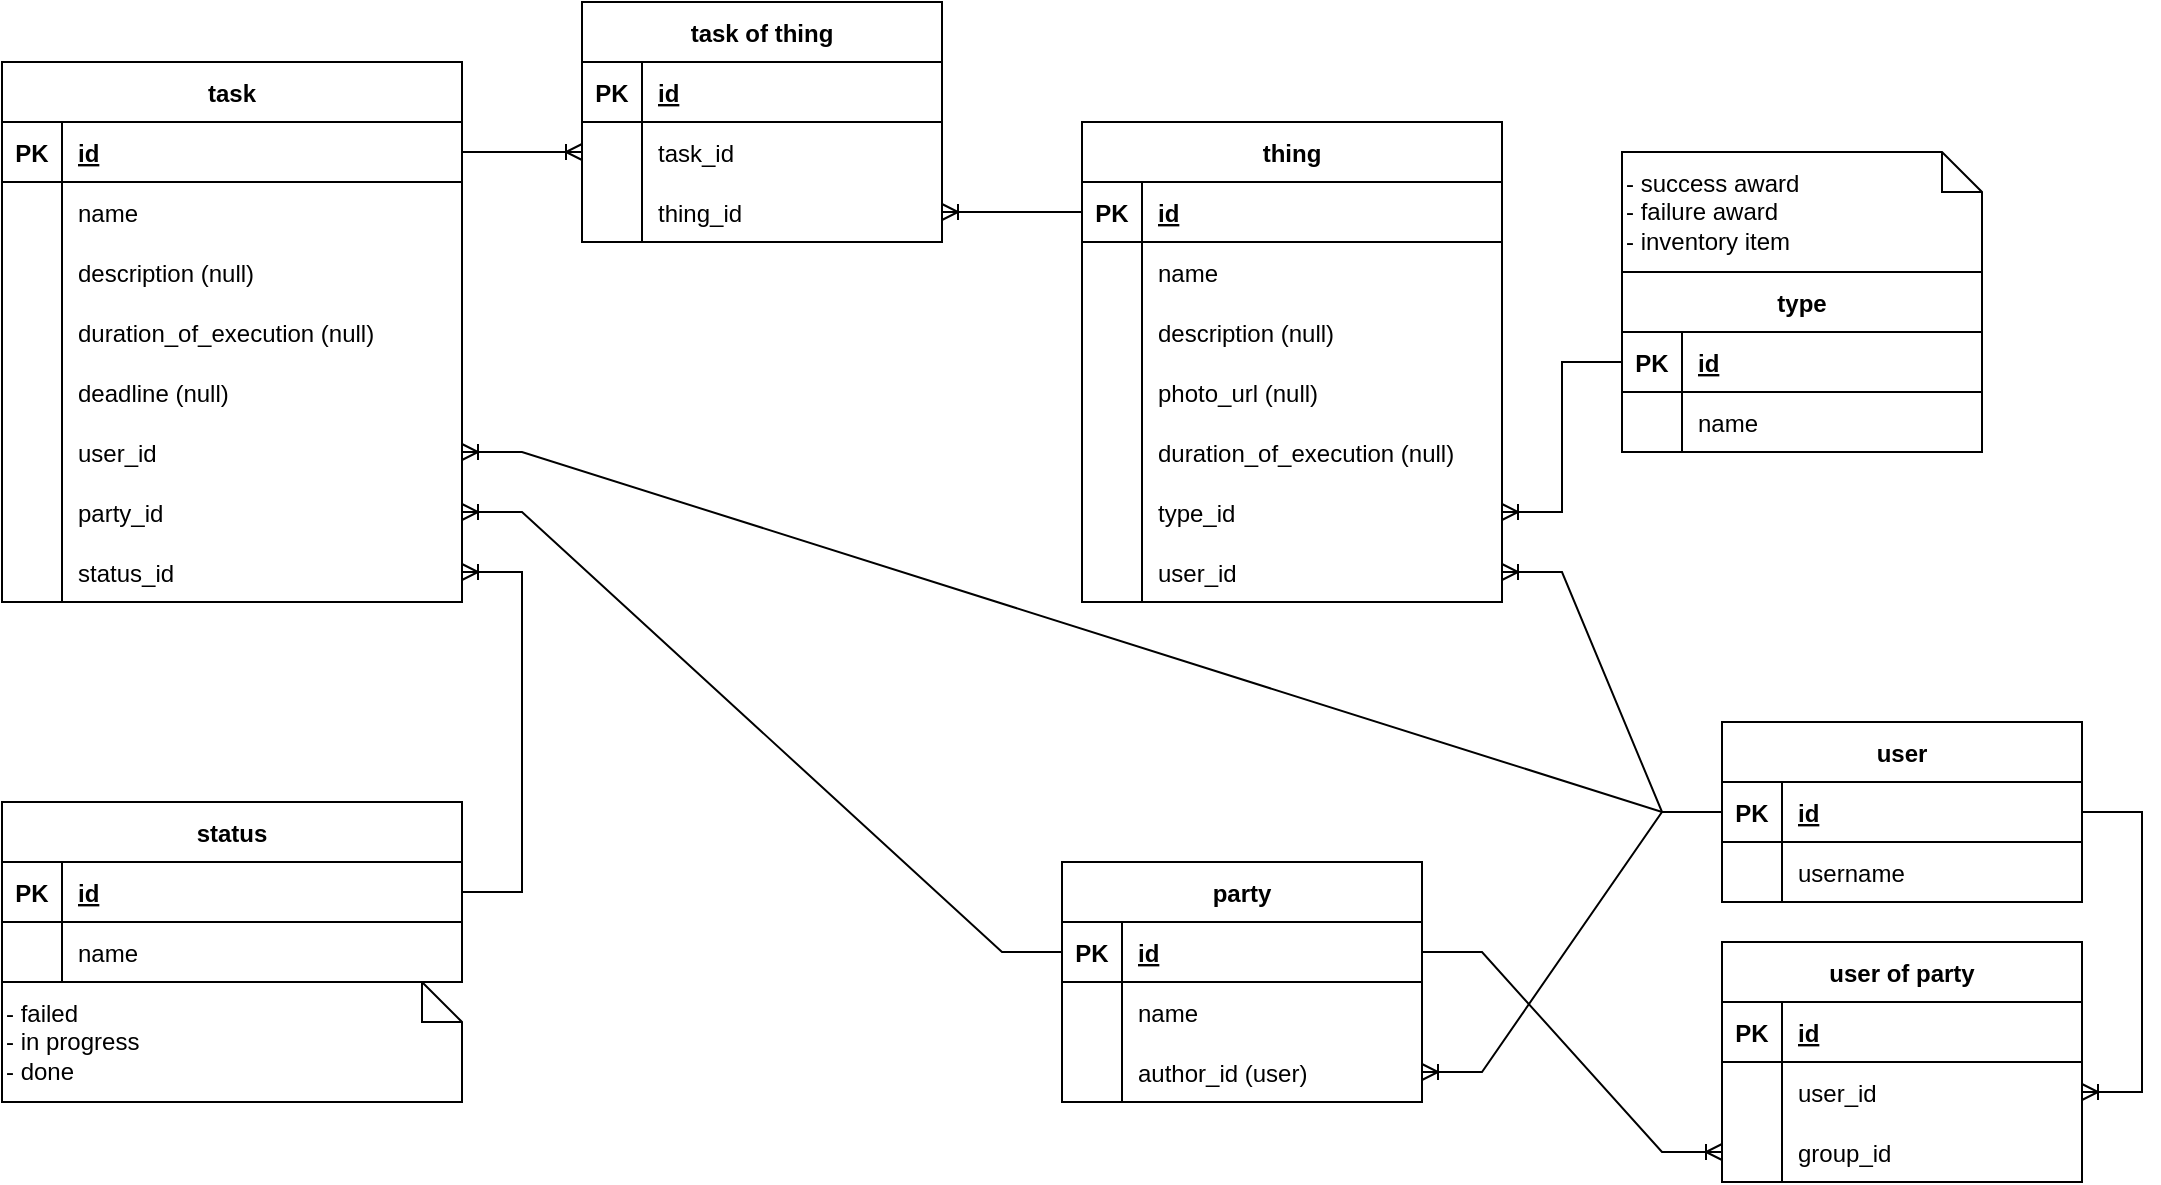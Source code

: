 <mxfile version="20.8.16" type="device"><diagram name="Страница 1" id="4mNBzK5bSVC_6ENscjFx"><mxGraphModel dx="2261" dy="1974" grid="1" gridSize="10" guides="1" tooltips="1" connect="1" arrows="1" fold="1" page="1" pageScale="1" pageWidth="827" pageHeight="1169" math="0" shadow="0"><root><mxCell id="0"/><mxCell id="1" parent="0"/><mxCell id="B3jrP8fLvwChEfaBFbZJ-5" value="user" style="shape=table;startSize=30;container=1;collapsible=1;childLayout=tableLayout;fixedRows=1;rowLines=0;fontStyle=1;align=center;resizeLast=1;" parent="1" vertex="1"><mxGeometry x="690" y="220" width="180" height="90" as="geometry"/></mxCell><mxCell id="B3jrP8fLvwChEfaBFbZJ-6" value="" style="shape=tableRow;horizontal=0;startSize=0;swimlaneHead=0;swimlaneBody=0;fillColor=none;collapsible=0;dropTarget=0;points=[[0,0.5],[1,0.5]];portConstraint=eastwest;top=0;left=0;right=0;bottom=1;" parent="B3jrP8fLvwChEfaBFbZJ-5" vertex="1"><mxGeometry y="30" width="180" height="30" as="geometry"/></mxCell><mxCell id="B3jrP8fLvwChEfaBFbZJ-7" value="PK" style="shape=partialRectangle;connectable=0;fillColor=none;top=0;left=0;bottom=0;right=0;fontStyle=1;overflow=hidden;" parent="B3jrP8fLvwChEfaBFbZJ-6" vertex="1"><mxGeometry width="30" height="30" as="geometry"><mxRectangle width="30" height="30" as="alternateBounds"/></mxGeometry></mxCell><mxCell id="B3jrP8fLvwChEfaBFbZJ-8" value="id" style="shape=partialRectangle;connectable=0;fillColor=none;top=0;left=0;bottom=0;right=0;align=left;spacingLeft=6;fontStyle=5;overflow=hidden;" parent="B3jrP8fLvwChEfaBFbZJ-6" vertex="1"><mxGeometry x="30" width="150" height="30" as="geometry"><mxRectangle width="150" height="30" as="alternateBounds"/></mxGeometry></mxCell><mxCell id="B3jrP8fLvwChEfaBFbZJ-9" value="" style="shape=tableRow;horizontal=0;startSize=0;swimlaneHead=0;swimlaneBody=0;fillColor=none;collapsible=0;dropTarget=0;points=[[0,0.5],[1,0.5]];portConstraint=eastwest;top=0;left=0;right=0;bottom=0;" parent="B3jrP8fLvwChEfaBFbZJ-5" vertex="1"><mxGeometry y="60" width="180" height="30" as="geometry"/></mxCell><mxCell id="B3jrP8fLvwChEfaBFbZJ-10" value="" style="shape=partialRectangle;connectable=0;fillColor=none;top=0;left=0;bottom=0;right=0;editable=1;overflow=hidden;" parent="B3jrP8fLvwChEfaBFbZJ-9" vertex="1"><mxGeometry width="30" height="30" as="geometry"><mxRectangle width="30" height="30" as="alternateBounds"/></mxGeometry></mxCell><mxCell id="B3jrP8fLvwChEfaBFbZJ-11" value="username" style="shape=partialRectangle;connectable=0;fillColor=none;top=0;left=0;bottom=0;right=0;align=left;spacingLeft=6;overflow=hidden;" parent="B3jrP8fLvwChEfaBFbZJ-9" vertex="1"><mxGeometry x="30" width="150" height="30" as="geometry"><mxRectangle width="150" height="30" as="alternateBounds"/></mxGeometry></mxCell><mxCell id="B3jrP8fLvwChEfaBFbZJ-34" value="task" style="shape=table;startSize=30;container=1;collapsible=1;childLayout=tableLayout;fixedRows=1;rowLines=0;fontStyle=1;align=center;resizeLast=1;" parent="1" vertex="1"><mxGeometry x="-170" y="-110" width="230" height="270" as="geometry"/></mxCell><mxCell id="B3jrP8fLvwChEfaBFbZJ-35" value="" style="shape=tableRow;horizontal=0;startSize=0;swimlaneHead=0;swimlaneBody=0;fillColor=none;collapsible=0;dropTarget=0;points=[[0,0.5],[1,0.5]];portConstraint=eastwest;top=0;left=0;right=0;bottom=1;" parent="B3jrP8fLvwChEfaBFbZJ-34" vertex="1"><mxGeometry y="30" width="230" height="30" as="geometry"/></mxCell><mxCell id="B3jrP8fLvwChEfaBFbZJ-36" value="PK" style="shape=partialRectangle;connectable=0;fillColor=none;top=0;left=0;bottom=0;right=0;fontStyle=1;overflow=hidden;" parent="B3jrP8fLvwChEfaBFbZJ-35" vertex="1"><mxGeometry width="30" height="30" as="geometry"><mxRectangle width="30" height="30" as="alternateBounds"/></mxGeometry></mxCell><mxCell id="B3jrP8fLvwChEfaBFbZJ-37" value="id" style="shape=partialRectangle;connectable=0;fillColor=none;top=0;left=0;bottom=0;right=0;align=left;spacingLeft=6;fontStyle=5;overflow=hidden;" parent="B3jrP8fLvwChEfaBFbZJ-35" vertex="1"><mxGeometry x="30" width="200" height="30" as="geometry"><mxRectangle width="200" height="30" as="alternateBounds"/></mxGeometry></mxCell><mxCell id="B3jrP8fLvwChEfaBFbZJ-38" value="" style="shape=tableRow;horizontal=0;startSize=0;swimlaneHead=0;swimlaneBody=0;fillColor=none;collapsible=0;dropTarget=0;points=[[0,0.5],[1,0.5]];portConstraint=eastwest;top=0;left=0;right=0;bottom=0;" parent="B3jrP8fLvwChEfaBFbZJ-34" vertex="1"><mxGeometry y="60" width="230" height="30" as="geometry"/></mxCell><mxCell id="B3jrP8fLvwChEfaBFbZJ-39" value="" style="shape=partialRectangle;connectable=0;fillColor=none;top=0;left=0;bottom=0;right=0;editable=1;overflow=hidden;" parent="B3jrP8fLvwChEfaBFbZJ-38" vertex="1"><mxGeometry width="30" height="30" as="geometry"><mxRectangle width="30" height="30" as="alternateBounds"/></mxGeometry></mxCell><mxCell id="B3jrP8fLvwChEfaBFbZJ-40" value="name" style="shape=partialRectangle;connectable=0;fillColor=none;top=0;left=0;bottom=0;right=0;align=left;spacingLeft=6;overflow=hidden;" parent="B3jrP8fLvwChEfaBFbZJ-38" vertex="1"><mxGeometry x="30" width="200" height="30" as="geometry"><mxRectangle width="200" height="30" as="alternateBounds"/></mxGeometry></mxCell><mxCell id="B3jrP8fLvwChEfaBFbZJ-41" value="" style="shape=tableRow;horizontal=0;startSize=0;swimlaneHead=0;swimlaneBody=0;fillColor=none;collapsible=0;dropTarget=0;points=[[0,0.5],[1,0.5]];portConstraint=eastwest;top=0;left=0;right=0;bottom=0;" parent="B3jrP8fLvwChEfaBFbZJ-34" vertex="1"><mxGeometry y="90" width="230" height="30" as="geometry"/></mxCell><mxCell id="B3jrP8fLvwChEfaBFbZJ-42" value="" style="shape=partialRectangle;connectable=0;fillColor=none;top=0;left=0;bottom=0;right=0;editable=1;overflow=hidden;" parent="B3jrP8fLvwChEfaBFbZJ-41" vertex="1"><mxGeometry width="30" height="30" as="geometry"><mxRectangle width="30" height="30" as="alternateBounds"/></mxGeometry></mxCell><mxCell id="B3jrP8fLvwChEfaBFbZJ-43" value="description (null)" style="shape=partialRectangle;connectable=0;fillColor=none;top=0;left=0;bottom=0;right=0;align=left;spacingLeft=6;overflow=hidden;" parent="B3jrP8fLvwChEfaBFbZJ-41" vertex="1"><mxGeometry x="30" width="200" height="30" as="geometry"><mxRectangle width="200" height="30" as="alternateBounds"/></mxGeometry></mxCell><mxCell id="B3jrP8fLvwChEfaBFbZJ-50" value="" style="shape=tableRow;horizontal=0;startSize=0;swimlaneHead=0;swimlaneBody=0;fillColor=none;collapsible=0;dropTarget=0;points=[[0,0.5],[1,0.5]];portConstraint=eastwest;top=0;left=0;right=0;bottom=0;" parent="B3jrP8fLvwChEfaBFbZJ-34" vertex="1"><mxGeometry y="120" width="230" height="30" as="geometry"/></mxCell><mxCell id="B3jrP8fLvwChEfaBFbZJ-51" value="" style="shape=partialRectangle;connectable=0;fillColor=none;top=0;left=0;bottom=0;right=0;editable=1;overflow=hidden;" parent="B3jrP8fLvwChEfaBFbZJ-50" vertex="1"><mxGeometry width="30" height="30" as="geometry"><mxRectangle width="30" height="30" as="alternateBounds"/></mxGeometry></mxCell><mxCell id="B3jrP8fLvwChEfaBFbZJ-52" value="duration_of_execution (null)" style="shape=partialRectangle;connectable=0;fillColor=none;top=0;left=0;bottom=0;right=0;align=left;spacingLeft=6;overflow=hidden;" parent="B3jrP8fLvwChEfaBFbZJ-50" vertex="1"><mxGeometry x="30" width="200" height="30" as="geometry"><mxRectangle width="200" height="30" as="alternateBounds"/></mxGeometry></mxCell><mxCell id="B3jrP8fLvwChEfaBFbZJ-53" value="" style="shape=tableRow;horizontal=0;startSize=0;swimlaneHead=0;swimlaneBody=0;fillColor=none;collapsible=0;dropTarget=0;points=[[0,0.5],[1,0.5]];portConstraint=eastwest;top=0;left=0;right=0;bottom=0;" parent="B3jrP8fLvwChEfaBFbZJ-34" vertex="1"><mxGeometry y="150" width="230" height="30" as="geometry"/></mxCell><mxCell id="B3jrP8fLvwChEfaBFbZJ-54" value="" style="shape=partialRectangle;connectable=0;fillColor=none;top=0;left=0;bottom=0;right=0;editable=1;overflow=hidden;" parent="B3jrP8fLvwChEfaBFbZJ-53" vertex="1"><mxGeometry width="30" height="30" as="geometry"><mxRectangle width="30" height="30" as="alternateBounds"/></mxGeometry></mxCell><mxCell id="B3jrP8fLvwChEfaBFbZJ-55" value="deadline (null)" style="shape=partialRectangle;connectable=0;fillColor=none;top=0;left=0;bottom=0;right=0;align=left;spacingLeft=6;overflow=hidden;" parent="B3jrP8fLvwChEfaBFbZJ-53" vertex="1"><mxGeometry x="30" width="200" height="30" as="geometry"><mxRectangle width="200" height="30" as="alternateBounds"/></mxGeometry></mxCell><mxCell id="B3jrP8fLvwChEfaBFbZJ-174" value="" style="shape=tableRow;horizontal=0;startSize=0;swimlaneHead=0;swimlaneBody=0;fillColor=none;collapsible=0;dropTarget=0;points=[[0,0.5],[1,0.5]];portConstraint=eastwest;top=0;left=0;right=0;bottom=0;" parent="B3jrP8fLvwChEfaBFbZJ-34" vertex="1"><mxGeometry y="180" width="230" height="30" as="geometry"/></mxCell><mxCell id="B3jrP8fLvwChEfaBFbZJ-175" value="" style="shape=partialRectangle;connectable=0;fillColor=none;top=0;left=0;bottom=0;right=0;editable=1;overflow=hidden;" parent="B3jrP8fLvwChEfaBFbZJ-174" vertex="1"><mxGeometry width="30" height="30" as="geometry"><mxRectangle width="30" height="30" as="alternateBounds"/></mxGeometry></mxCell><mxCell id="B3jrP8fLvwChEfaBFbZJ-176" value="user_id" style="shape=partialRectangle;connectable=0;fillColor=none;top=0;left=0;bottom=0;right=0;align=left;spacingLeft=6;overflow=hidden;" parent="B3jrP8fLvwChEfaBFbZJ-174" vertex="1"><mxGeometry x="30" width="200" height="30" as="geometry"><mxRectangle width="200" height="30" as="alternateBounds"/></mxGeometry></mxCell><mxCell id="JDBHlWInslvFWXc3-IRE-1" value="" style="shape=tableRow;horizontal=0;startSize=0;swimlaneHead=0;swimlaneBody=0;fillColor=none;collapsible=0;dropTarget=0;points=[[0,0.5],[1,0.5]];portConstraint=eastwest;top=0;left=0;right=0;bottom=0;" parent="B3jrP8fLvwChEfaBFbZJ-34" vertex="1"><mxGeometry y="210" width="230" height="30" as="geometry"/></mxCell><mxCell id="JDBHlWInslvFWXc3-IRE-2" value="" style="shape=partialRectangle;connectable=0;fillColor=none;top=0;left=0;bottom=0;right=0;editable=1;overflow=hidden;" parent="JDBHlWInslvFWXc3-IRE-1" vertex="1"><mxGeometry width="30" height="30" as="geometry"><mxRectangle width="30" height="30" as="alternateBounds"/></mxGeometry></mxCell><mxCell id="JDBHlWInslvFWXc3-IRE-3" value="party_id" style="shape=partialRectangle;connectable=0;fillColor=none;top=0;left=0;bottom=0;right=0;align=left;spacingLeft=6;overflow=hidden;" parent="JDBHlWInslvFWXc3-IRE-1" vertex="1"><mxGeometry x="30" width="200" height="30" as="geometry"><mxRectangle width="200" height="30" as="alternateBounds"/></mxGeometry></mxCell><mxCell id="B3jrP8fLvwChEfaBFbZJ-59" value="" style="shape=tableRow;horizontal=0;startSize=0;swimlaneHead=0;swimlaneBody=0;fillColor=none;collapsible=0;dropTarget=0;points=[[0,0.5],[1,0.5]];portConstraint=eastwest;top=0;left=0;right=0;bottom=0;" parent="B3jrP8fLvwChEfaBFbZJ-34" vertex="1"><mxGeometry y="240" width="230" height="30" as="geometry"/></mxCell><mxCell id="B3jrP8fLvwChEfaBFbZJ-60" value="" style="shape=partialRectangle;connectable=0;fillColor=none;top=0;left=0;bottom=0;right=0;editable=1;overflow=hidden;" parent="B3jrP8fLvwChEfaBFbZJ-59" vertex="1"><mxGeometry width="30" height="30" as="geometry"><mxRectangle width="30" height="30" as="alternateBounds"/></mxGeometry></mxCell><mxCell id="B3jrP8fLvwChEfaBFbZJ-61" value="status_id" style="shape=partialRectangle;connectable=0;fillColor=none;top=0;left=0;bottom=0;right=0;align=left;spacingLeft=6;overflow=hidden;" parent="B3jrP8fLvwChEfaBFbZJ-59" vertex="1"><mxGeometry x="30" width="200" height="30" as="geometry"><mxRectangle width="200" height="30" as="alternateBounds"/></mxGeometry></mxCell><mxCell id="B3jrP8fLvwChEfaBFbZJ-62" value="" style="edgeStyle=entityRelationEdgeStyle;fontSize=12;html=1;endArrow=ERoneToMany;rounded=0;" parent="1" source="B3jrP8fLvwChEfaBFbZJ-6" target="B3jrP8fLvwChEfaBFbZJ-174" edge="1"><mxGeometry width="100" height="100" relative="1" as="geometry"><mxPoint x="600" y="375" as="sourcePoint"/><mxPoint x="540" y="435" as="targetPoint"/></mxGeometry></mxCell><mxCell id="B3jrP8fLvwChEfaBFbZJ-90" value="party" style="shape=table;startSize=30;container=1;collapsible=1;childLayout=tableLayout;fixedRows=1;rowLines=0;fontStyle=1;align=center;resizeLast=1;" parent="1" vertex="1"><mxGeometry x="360" y="290" width="180" height="120" as="geometry"/></mxCell><mxCell id="B3jrP8fLvwChEfaBFbZJ-91" value="" style="shape=tableRow;horizontal=0;startSize=0;swimlaneHead=0;swimlaneBody=0;fillColor=none;collapsible=0;dropTarget=0;points=[[0,0.5],[1,0.5]];portConstraint=eastwest;top=0;left=0;right=0;bottom=1;" parent="B3jrP8fLvwChEfaBFbZJ-90" vertex="1"><mxGeometry y="30" width="180" height="30" as="geometry"/></mxCell><mxCell id="B3jrP8fLvwChEfaBFbZJ-92" value="PK" style="shape=partialRectangle;connectable=0;fillColor=none;top=0;left=0;bottom=0;right=0;fontStyle=1;overflow=hidden;" parent="B3jrP8fLvwChEfaBFbZJ-91" vertex="1"><mxGeometry width="30" height="30" as="geometry"><mxRectangle width="30" height="30" as="alternateBounds"/></mxGeometry></mxCell><mxCell id="B3jrP8fLvwChEfaBFbZJ-93" value="id" style="shape=partialRectangle;connectable=0;fillColor=none;top=0;left=0;bottom=0;right=0;align=left;spacingLeft=6;fontStyle=5;overflow=hidden;" parent="B3jrP8fLvwChEfaBFbZJ-91" vertex="1"><mxGeometry x="30" width="150" height="30" as="geometry"><mxRectangle width="150" height="30" as="alternateBounds"/></mxGeometry></mxCell><mxCell id="B3jrP8fLvwChEfaBFbZJ-94" value="" style="shape=tableRow;horizontal=0;startSize=0;swimlaneHead=0;swimlaneBody=0;fillColor=none;collapsible=0;dropTarget=0;points=[[0,0.5],[1,0.5]];portConstraint=eastwest;top=0;left=0;right=0;bottom=0;" parent="B3jrP8fLvwChEfaBFbZJ-90" vertex="1"><mxGeometry y="60" width="180" height="30" as="geometry"/></mxCell><mxCell id="B3jrP8fLvwChEfaBFbZJ-95" value="" style="shape=partialRectangle;connectable=0;fillColor=none;top=0;left=0;bottom=0;right=0;editable=1;overflow=hidden;" parent="B3jrP8fLvwChEfaBFbZJ-94" vertex="1"><mxGeometry width="30" height="30" as="geometry"><mxRectangle width="30" height="30" as="alternateBounds"/></mxGeometry></mxCell><mxCell id="B3jrP8fLvwChEfaBFbZJ-96" value="name" style="shape=partialRectangle;connectable=0;fillColor=none;top=0;left=0;bottom=0;right=0;align=left;spacingLeft=6;overflow=hidden;" parent="B3jrP8fLvwChEfaBFbZJ-94" vertex="1"><mxGeometry x="30" width="150" height="30" as="geometry"><mxRectangle width="150" height="30" as="alternateBounds"/></mxGeometry></mxCell><mxCell id="B3jrP8fLvwChEfaBFbZJ-97" value="" style="shape=tableRow;horizontal=0;startSize=0;swimlaneHead=0;swimlaneBody=0;fillColor=none;collapsible=0;dropTarget=0;points=[[0,0.5],[1,0.5]];portConstraint=eastwest;top=0;left=0;right=0;bottom=0;" parent="B3jrP8fLvwChEfaBFbZJ-90" vertex="1"><mxGeometry y="90" width="180" height="30" as="geometry"/></mxCell><mxCell id="B3jrP8fLvwChEfaBFbZJ-98" value="" style="shape=partialRectangle;connectable=0;fillColor=none;top=0;left=0;bottom=0;right=0;editable=1;overflow=hidden;" parent="B3jrP8fLvwChEfaBFbZJ-97" vertex="1"><mxGeometry width="30" height="30" as="geometry"><mxRectangle width="30" height="30" as="alternateBounds"/></mxGeometry></mxCell><mxCell id="B3jrP8fLvwChEfaBFbZJ-99" value="author_id (user)" style="shape=partialRectangle;connectable=0;fillColor=none;top=0;left=0;bottom=0;right=0;align=left;spacingLeft=6;overflow=hidden;" parent="B3jrP8fLvwChEfaBFbZJ-97" vertex="1"><mxGeometry x="30" width="150" height="30" as="geometry"><mxRectangle width="150" height="30" as="alternateBounds"/></mxGeometry></mxCell><mxCell id="B3jrP8fLvwChEfaBFbZJ-104" value="user of party" style="shape=table;startSize=30;container=1;collapsible=1;childLayout=tableLayout;fixedRows=1;rowLines=0;fontStyle=1;align=center;resizeLast=1;" parent="1" vertex="1"><mxGeometry x="690" y="330" width="180" height="120" as="geometry"/></mxCell><mxCell id="B3jrP8fLvwChEfaBFbZJ-105" value="" style="shape=tableRow;horizontal=0;startSize=0;swimlaneHead=0;swimlaneBody=0;fillColor=none;collapsible=0;dropTarget=0;points=[[0,0.5],[1,0.5]];portConstraint=eastwest;top=0;left=0;right=0;bottom=1;" parent="B3jrP8fLvwChEfaBFbZJ-104" vertex="1"><mxGeometry y="30" width="180" height="30" as="geometry"/></mxCell><mxCell id="B3jrP8fLvwChEfaBFbZJ-106" value="PK" style="shape=partialRectangle;connectable=0;fillColor=none;top=0;left=0;bottom=0;right=0;fontStyle=1;overflow=hidden;" parent="B3jrP8fLvwChEfaBFbZJ-105" vertex="1"><mxGeometry width="30" height="30" as="geometry"><mxRectangle width="30" height="30" as="alternateBounds"/></mxGeometry></mxCell><mxCell id="B3jrP8fLvwChEfaBFbZJ-107" value="id" style="shape=partialRectangle;connectable=0;fillColor=none;top=0;left=0;bottom=0;right=0;align=left;spacingLeft=6;fontStyle=5;overflow=hidden;" parent="B3jrP8fLvwChEfaBFbZJ-105" vertex="1"><mxGeometry x="30" width="150" height="30" as="geometry"><mxRectangle width="150" height="30" as="alternateBounds"/></mxGeometry></mxCell><mxCell id="B3jrP8fLvwChEfaBFbZJ-111" value="" style="shape=tableRow;horizontal=0;startSize=0;swimlaneHead=0;swimlaneBody=0;fillColor=none;collapsible=0;dropTarget=0;points=[[0,0.5],[1,0.5]];portConstraint=eastwest;top=0;left=0;right=0;bottom=0;" parent="B3jrP8fLvwChEfaBFbZJ-104" vertex="1"><mxGeometry y="60" width="180" height="30" as="geometry"/></mxCell><mxCell id="B3jrP8fLvwChEfaBFbZJ-112" value="" style="shape=partialRectangle;connectable=0;fillColor=none;top=0;left=0;bottom=0;right=0;editable=1;overflow=hidden;" parent="B3jrP8fLvwChEfaBFbZJ-111" vertex="1"><mxGeometry width="30" height="30" as="geometry"><mxRectangle width="30" height="30" as="alternateBounds"/></mxGeometry></mxCell><mxCell id="B3jrP8fLvwChEfaBFbZJ-113" value="user_id" style="shape=partialRectangle;connectable=0;fillColor=none;top=0;left=0;bottom=0;right=0;align=left;spacingLeft=6;overflow=hidden;" parent="B3jrP8fLvwChEfaBFbZJ-111" vertex="1"><mxGeometry x="30" width="150" height="30" as="geometry"><mxRectangle width="150" height="30" as="alternateBounds"/></mxGeometry></mxCell><mxCell id="B3jrP8fLvwChEfaBFbZJ-108" value="" style="shape=tableRow;horizontal=0;startSize=0;swimlaneHead=0;swimlaneBody=0;fillColor=none;collapsible=0;dropTarget=0;points=[[0,0.5],[1,0.5]];portConstraint=eastwest;top=0;left=0;right=0;bottom=0;" parent="B3jrP8fLvwChEfaBFbZJ-104" vertex="1"><mxGeometry y="90" width="180" height="30" as="geometry"/></mxCell><mxCell id="B3jrP8fLvwChEfaBFbZJ-109" value="" style="shape=partialRectangle;connectable=0;fillColor=none;top=0;left=0;bottom=0;right=0;editable=1;overflow=hidden;" parent="B3jrP8fLvwChEfaBFbZJ-108" vertex="1"><mxGeometry width="30" height="30" as="geometry"><mxRectangle width="30" height="30" as="alternateBounds"/></mxGeometry></mxCell><mxCell id="B3jrP8fLvwChEfaBFbZJ-110" value="group_id" style="shape=partialRectangle;connectable=0;fillColor=none;top=0;left=0;bottom=0;right=0;align=left;spacingLeft=6;overflow=hidden;" parent="B3jrP8fLvwChEfaBFbZJ-108" vertex="1"><mxGeometry x="30" width="150" height="30" as="geometry"><mxRectangle width="150" height="30" as="alternateBounds"/></mxGeometry></mxCell><mxCell id="B3jrP8fLvwChEfaBFbZJ-117" value="" style="edgeStyle=entityRelationEdgeStyle;fontSize=12;html=1;endArrow=ERoneToMany;rounded=0;" parent="1" source="B3jrP8fLvwChEfaBFbZJ-91" target="B3jrP8fLvwChEfaBFbZJ-108" edge="1"><mxGeometry width="100" height="100" relative="1" as="geometry"><mxPoint x="360" y="345" as="sourcePoint"/><mxPoint x="300" y="405" as="targetPoint"/></mxGeometry></mxCell><mxCell id="B3jrP8fLvwChEfaBFbZJ-122" value="" style="edgeStyle=entityRelationEdgeStyle;fontSize=12;html=1;endArrow=ERoneToMany;rounded=0;" parent="1" source="B3jrP8fLvwChEfaBFbZJ-6" target="B3jrP8fLvwChEfaBFbZJ-111" edge="1"><mxGeometry width="100" height="100" relative="1" as="geometry"><mxPoint x="390" y="540" as="sourcePoint"/><mxPoint x="490" y="440" as="targetPoint"/></mxGeometry></mxCell><mxCell id="B3jrP8fLvwChEfaBFbZJ-123" value="thing" style="shape=table;startSize=30;container=1;collapsible=1;childLayout=tableLayout;fixedRows=1;rowLines=0;fontStyle=1;align=center;resizeLast=1;" parent="1" vertex="1"><mxGeometry x="370" y="-80" width="210" height="240" as="geometry"/></mxCell><mxCell id="B3jrP8fLvwChEfaBFbZJ-124" value="" style="shape=tableRow;horizontal=0;startSize=0;swimlaneHead=0;swimlaneBody=0;fillColor=none;collapsible=0;dropTarget=0;points=[[0,0.5],[1,0.5]];portConstraint=eastwest;top=0;left=0;right=0;bottom=1;" parent="B3jrP8fLvwChEfaBFbZJ-123" vertex="1"><mxGeometry y="30" width="210" height="30" as="geometry"/></mxCell><mxCell id="B3jrP8fLvwChEfaBFbZJ-125" value="PK" style="shape=partialRectangle;connectable=0;fillColor=none;top=0;left=0;bottom=0;right=0;fontStyle=1;overflow=hidden;" parent="B3jrP8fLvwChEfaBFbZJ-124" vertex="1"><mxGeometry width="30" height="30" as="geometry"><mxRectangle width="30" height="30" as="alternateBounds"/></mxGeometry></mxCell><mxCell id="B3jrP8fLvwChEfaBFbZJ-126" value="id" style="shape=partialRectangle;connectable=0;fillColor=none;top=0;left=0;bottom=0;right=0;align=left;spacingLeft=6;fontStyle=5;overflow=hidden;" parent="B3jrP8fLvwChEfaBFbZJ-124" vertex="1"><mxGeometry x="30" width="180" height="30" as="geometry"><mxRectangle width="180" height="30" as="alternateBounds"/></mxGeometry></mxCell><mxCell id="B3jrP8fLvwChEfaBFbZJ-127" value="" style="shape=tableRow;horizontal=0;startSize=0;swimlaneHead=0;swimlaneBody=0;fillColor=none;collapsible=0;dropTarget=0;points=[[0,0.5],[1,0.5]];portConstraint=eastwest;top=0;left=0;right=0;bottom=0;" parent="B3jrP8fLvwChEfaBFbZJ-123" vertex="1"><mxGeometry y="60" width="210" height="30" as="geometry"/></mxCell><mxCell id="B3jrP8fLvwChEfaBFbZJ-128" value="" style="shape=partialRectangle;connectable=0;fillColor=none;top=0;left=0;bottom=0;right=0;editable=1;overflow=hidden;" parent="B3jrP8fLvwChEfaBFbZJ-127" vertex="1"><mxGeometry width="30" height="30" as="geometry"><mxRectangle width="30" height="30" as="alternateBounds"/></mxGeometry></mxCell><mxCell id="B3jrP8fLvwChEfaBFbZJ-129" value="name" style="shape=partialRectangle;connectable=0;fillColor=none;top=0;left=0;bottom=0;right=0;align=left;spacingLeft=6;overflow=hidden;" parent="B3jrP8fLvwChEfaBFbZJ-127" vertex="1"><mxGeometry x="30" width="180" height="30" as="geometry"><mxRectangle width="180" height="30" as="alternateBounds"/></mxGeometry></mxCell><mxCell id="B3jrP8fLvwChEfaBFbZJ-130" value="" style="shape=tableRow;horizontal=0;startSize=0;swimlaneHead=0;swimlaneBody=0;fillColor=none;collapsible=0;dropTarget=0;points=[[0,0.5],[1,0.5]];portConstraint=eastwest;top=0;left=0;right=0;bottom=0;" parent="B3jrP8fLvwChEfaBFbZJ-123" vertex="1"><mxGeometry y="90" width="210" height="30" as="geometry"/></mxCell><mxCell id="B3jrP8fLvwChEfaBFbZJ-131" value="" style="shape=partialRectangle;connectable=0;fillColor=none;top=0;left=0;bottom=0;right=0;editable=1;overflow=hidden;" parent="B3jrP8fLvwChEfaBFbZJ-130" vertex="1"><mxGeometry width="30" height="30" as="geometry"><mxRectangle width="30" height="30" as="alternateBounds"/></mxGeometry></mxCell><mxCell id="B3jrP8fLvwChEfaBFbZJ-132" value="description (null)" style="shape=partialRectangle;connectable=0;fillColor=none;top=0;left=0;bottom=0;right=0;align=left;spacingLeft=6;overflow=hidden;" parent="B3jrP8fLvwChEfaBFbZJ-130" vertex="1"><mxGeometry x="30" width="180" height="30" as="geometry"><mxRectangle width="180" height="30" as="alternateBounds"/></mxGeometry></mxCell><mxCell id="B3jrP8fLvwChEfaBFbZJ-133" value="" style="shape=tableRow;horizontal=0;startSize=0;swimlaneHead=0;swimlaneBody=0;fillColor=none;collapsible=0;dropTarget=0;points=[[0,0.5],[1,0.5]];portConstraint=eastwest;top=0;left=0;right=0;bottom=0;" parent="B3jrP8fLvwChEfaBFbZJ-123" vertex="1"><mxGeometry y="120" width="210" height="30" as="geometry"/></mxCell><mxCell id="B3jrP8fLvwChEfaBFbZJ-134" value="" style="shape=partialRectangle;connectable=0;fillColor=none;top=0;left=0;bottom=0;right=0;editable=1;overflow=hidden;" parent="B3jrP8fLvwChEfaBFbZJ-133" vertex="1"><mxGeometry width="30" height="30" as="geometry"><mxRectangle width="30" height="30" as="alternateBounds"/></mxGeometry></mxCell><mxCell id="B3jrP8fLvwChEfaBFbZJ-135" value="photo_url (null)" style="shape=partialRectangle;connectable=0;fillColor=none;top=0;left=0;bottom=0;right=0;align=left;spacingLeft=6;overflow=hidden;" parent="B3jrP8fLvwChEfaBFbZJ-133" vertex="1"><mxGeometry x="30" width="180" height="30" as="geometry"><mxRectangle width="180" height="30" as="alternateBounds"/></mxGeometry></mxCell><mxCell id="B3jrP8fLvwChEfaBFbZJ-157" value="" style="shape=tableRow;horizontal=0;startSize=0;swimlaneHead=0;swimlaneBody=0;fillColor=none;collapsible=0;dropTarget=0;points=[[0,0.5],[1,0.5]];portConstraint=eastwest;top=0;left=0;right=0;bottom=0;" parent="B3jrP8fLvwChEfaBFbZJ-123" vertex="1"><mxGeometry y="150" width="210" height="30" as="geometry"/></mxCell><mxCell id="B3jrP8fLvwChEfaBFbZJ-158" value="" style="shape=partialRectangle;connectable=0;fillColor=none;top=0;left=0;bottom=0;right=0;editable=1;overflow=hidden;" parent="B3jrP8fLvwChEfaBFbZJ-157" vertex="1"><mxGeometry width="30" height="30" as="geometry"><mxRectangle width="30" height="30" as="alternateBounds"/></mxGeometry></mxCell><mxCell id="B3jrP8fLvwChEfaBFbZJ-159" value="duration_of_execution (null)" style="shape=partialRectangle;connectable=0;fillColor=none;top=0;left=0;bottom=0;right=0;align=left;spacingLeft=6;overflow=hidden;" parent="B3jrP8fLvwChEfaBFbZJ-157" vertex="1"><mxGeometry x="30" width="180" height="30" as="geometry"><mxRectangle width="180" height="30" as="alternateBounds"/></mxGeometry></mxCell><mxCell id="4MY-hRPjgmRLjAZAbjEU-15" value="" style="shape=tableRow;horizontal=0;startSize=0;swimlaneHead=0;swimlaneBody=0;fillColor=none;collapsible=0;dropTarget=0;points=[[0,0.5],[1,0.5]];portConstraint=eastwest;top=0;left=0;right=0;bottom=0;" vertex="1" parent="B3jrP8fLvwChEfaBFbZJ-123"><mxGeometry y="180" width="210" height="30" as="geometry"/></mxCell><mxCell id="4MY-hRPjgmRLjAZAbjEU-16" value="" style="shape=partialRectangle;connectable=0;fillColor=none;top=0;left=0;bottom=0;right=0;editable=1;overflow=hidden;" vertex="1" parent="4MY-hRPjgmRLjAZAbjEU-15"><mxGeometry width="30" height="30" as="geometry"><mxRectangle width="30" height="30" as="alternateBounds"/></mxGeometry></mxCell><mxCell id="4MY-hRPjgmRLjAZAbjEU-17" value="type_id" style="shape=partialRectangle;connectable=0;fillColor=none;top=0;left=0;bottom=0;right=0;align=left;spacingLeft=6;overflow=hidden;" vertex="1" parent="4MY-hRPjgmRLjAZAbjEU-15"><mxGeometry x="30" width="180" height="30" as="geometry"><mxRectangle width="180" height="30" as="alternateBounds"/></mxGeometry></mxCell><mxCell id="QGvgPZrsAIX_pcU_N0OI-30" value="" style="shape=tableRow;horizontal=0;startSize=0;swimlaneHead=0;swimlaneBody=0;fillColor=none;collapsible=0;dropTarget=0;points=[[0,0.5],[1,0.5]];portConstraint=eastwest;top=0;left=0;right=0;bottom=0;" parent="B3jrP8fLvwChEfaBFbZJ-123" vertex="1"><mxGeometry y="210" width="210" height="30" as="geometry"/></mxCell><mxCell id="QGvgPZrsAIX_pcU_N0OI-31" value="" style="shape=partialRectangle;connectable=0;fillColor=none;top=0;left=0;bottom=0;right=0;editable=1;overflow=hidden;" parent="QGvgPZrsAIX_pcU_N0OI-30" vertex="1"><mxGeometry width="30" height="30" as="geometry"><mxRectangle width="30" height="30" as="alternateBounds"/></mxGeometry></mxCell><mxCell id="QGvgPZrsAIX_pcU_N0OI-32" value="user_id" style="shape=partialRectangle;connectable=0;fillColor=none;top=0;left=0;bottom=0;right=0;align=left;spacingLeft=6;overflow=hidden;" parent="QGvgPZrsAIX_pcU_N0OI-30" vertex="1"><mxGeometry x="30" width="180" height="30" as="geometry"><mxRectangle width="180" height="30" as="alternateBounds"/></mxGeometry></mxCell><mxCell id="B3jrP8fLvwChEfaBFbZJ-160" value="" style="edgeStyle=entityRelationEdgeStyle;fontSize=12;html=1;endArrow=ERoneToMany;rounded=0;" parent="1" source="B3jrP8fLvwChEfaBFbZJ-6" target="B3jrP8fLvwChEfaBFbZJ-97" edge="1"><mxGeometry width="100" height="100" relative="1" as="geometry"><mxPoint x="260" y="520" as="sourcePoint"/><mxPoint x="280" y="530" as="targetPoint"/></mxGeometry></mxCell><mxCell id="B3jrP8fLvwChEfaBFbZJ-161" value="status" style="shape=table;startSize=30;container=1;collapsible=1;childLayout=tableLayout;fixedRows=1;rowLines=0;fontStyle=1;align=center;resizeLast=1;" parent="1" vertex="1"><mxGeometry x="-170" y="260" width="230" height="90" as="geometry"/></mxCell><mxCell id="B3jrP8fLvwChEfaBFbZJ-162" value="" style="shape=tableRow;horizontal=0;startSize=0;swimlaneHead=0;swimlaneBody=0;fillColor=none;collapsible=0;dropTarget=0;points=[[0,0.5],[1,0.5]];portConstraint=eastwest;top=0;left=0;right=0;bottom=1;" parent="B3jrP8fLvwChEfaBFbZJ-161" vertex="1"><mxGeometry y="30" width="230" height="30" as="geometry"/></mxCell><mxCell id="B3jrP8fLvwChEfaBFbZJ-163" value="PK" style="shape=partialRectangle;connectable=0;fillColor=none;top=0;left=0;bottom=0;right=0;fontStyle=1;overflow=hidden;" parent="B3jrP8fLvwChEfaBFbZJ-162" vertex="1"><mxGeometry width="30" height="30" as="geometry"><mxRectangle width="30" height="30" as="alternateBounds"/></mxGeometry></mxCell><mxCell id="B3jrP8fLvwChEfaBFbZJ-164" value="id" style="shape=partialRectangle;connectable=0;fillColor=none;top=0;left=0;bottom=0;right=0;align=left;spacingLeft=6;fontStyle=5;overflow=hidden;" parent="B3jrP8fLvwChEfaBFbZJ-162" vertex="1"><mxGeometry x="30" width="200" height="30" as="geometry"><mxRectangle width="200" height="30" as="alternateBounds"/></mxGeometry></mxCell><mxCell id="B3jrP8fLvwChEfaBFbZJ-165" value="" style="shape=tableRow;horizontal=0;startSize=0;swimlaneHead=0;swimlaneBody=0;fillColor=none;collapsible=0;dropTarget=0;points=[[0,0.5],[1,0.5]];portConstraint=eastwest;top=0;left=0;right=0;bottom=0;" parent="B3jrP8fLvwChEfaBFbZJ-161" vertex="1"><mxGeometry y="60" width="230" height="30" as="geometry"/></mxCell><mxCell id="B3jrP8fLvwChEfaBFbZJ-166" value="" style="shape=partialRectangle;connectable=0;fillColor=none;top=0;left=0;bottom=0;right=0;editable=1;overflow=hidden;" parent="B3jrP8fLvwChEfaBFbZJ-165" vertex="1"><mxGeometry width="30" height="30" as="geometry"><mxRectangle width="30" height="30" as="alternateBounds"/></mxGeometry></mxCell><mxCell id="B3jrP8fLvwChEfaBFbZJ-167" value="name" style="shape=partialRectangle;connectable=0;fillColor=none;top=0;left=0;bottom=0;right=0;align=left;spacingLeft=6;overflow=hidden;" parent="B3jrP8fLvwChEfaBFbZJ-165" vertex="1"><mxGeometry x="30" width="200" height="30" as="geometry"><mxRectangle width="200" height="30" as="alternateBounds"/></mxGeometry></mxCell><mxCell id="B3jrP8fLvwChEfaBFbZJ-177" value="" style="edgeStyle=entityRelationEdgeStyle;fontSize=12;html=1;endArrow=ERoneToMany;rounded=0;" parent="1" source="B3jrP8fLvwChEfaBFbZJ-162" target="B3jrP8fLvwChEfaBFbZJ-59" edge="1"><mxGeometry width="100" height="100" relative="1" as="geometry"><mxPoint x="320" y="410" as="sourcePoint"/><mxPoint x="460" y="470" as="targetPoint"/></mxGeometry></mxCell><mxCell id="B3jrP8fLvwChEfaBFbZJ-178" value="&lt;div&gt;- failed&lt;/div&gt;&lt;div&gt;- in progress&lt;/div&gt;&lt;div&gt;- done&lt;/div&gt;" style="shape=note;size=20;whiteSpace=wrap;html=1;align=left;" parent="1" vertex="1"><mxGeometry x="-170" y="350" width="230" height="60" as="geometry"/></mxCell><mxCell id="JDBHlWInslvFWXc3-IRE-4" value="" style="edgeStyle=entityRelationEdgeStyle;fontSize=12;html=1;endArrow=ERoneToMany;rounded=0;" parent="1" source="B3jrP8fLvwChEfaBFbZJ-91" target="JDBHlWInslvFWXc3-IRE-1" edge="1"><mxGeometry width="100" height="100" relative="1" as="geometry"><mxPoint x="690" y="275" as="sourcePoint"/><mxPoint x="290" y="345" as="targetPoint"/></mxGeometry></mxCell><mxCell id="QGvgPZrsAIX_pcU_N0OI-33" value="" style="edgeStyle=entityRelationEdgeStyle;fontSize=12;html=1;endArrow=ERoneToMany;rounded=0;" parent="1" source="B3jrP8fLvwChEfaBFbZJ-6" target="QGvgPZrsAIX_pcU_N0OI-30" edge="1"><mxGeometry width="100" height="100" relative="1" as="geometry"><mxPoint x="880" y="170" as="sourcePoint"/><mxPoint x="730" y="170" as="targetPoint"/></mxGeometry></mxCell><mxCell id="QGvgPZrsAIX_pcU_N0OI-37" value="task of thing" style="shape=table;startSize=30;container=1;collapsible=1;childLayout=tableLayout;fixedRows=1;rowLines=0;fontStyle=1;align=center;resizeLast=1;" parent="1" vertex="1"><mxGeometry x="120" y="-140" width="180" height="120" as="geometry"/></mxCell><mxCell id="QGvgPZrsAIX_pcU_N0OI-38" value="" style="shape=tableRow;horizontal=0;startSize=0;swimlaneHead=0;swimlaneBody=0;fillColor=none;collapsible=0;dropTarget=0;points=[[0,0.5],[1,0.5]];portConstraint=eastwest;top=0;left=0;right=0;bottom=1;" parent="QGvgPZrsAIX_pcU_N0OI-37" vertex="1"><mxGeometry y="30" width="180" height="30" as="geometry"/></mxCell><mxCell id="QGvgPZrsAIX_pcU_N0OI-39" value="PK" style="shape=partialRectangle;connectable=0;fillColor=none;top=0;left=0;bottom=0;right=0;fontStyle=1;overflow=hidden;" parent="QGvgPZrsAIX_pcU_N0OI-38" vertex="1"><mxGeometry width="30" height="30" as="geometry"><mxRectangle width="30" height="30" as="alternateBounds"/></mxGeometry></mxCell><mxCell id="QGvgPZrsAIX_pcU_N0OI-40" value="id" style="shape=partialRectangle;connectable=0;fillColor=none;top=0;left=0;bottom=0;right=0;align=left;spacingLeft=6;fontStyle=5;overflow=hidden;" parent="QGvgPZrsAIX_pcU_N0OI-38" vertex="1"><mxGeometry x="30" width="150" height="30" as="geometry"><mxRectangle width="150" height="30" as="alternateBounds"/></mxGeometry></mxCell><mxCell id="QGvgPZrsAIX_pcU_N0OI-41" value="" style="shape=tableRow;horizontal=0;startSize=0;swimlaneHead=0;swimlaneBody=0;fillColor=none;collapsible=0;dropTarget=0;points=[[0,0.5],[1,0.5]];portConstraint=eastwest;top=0;left=0;right=0;bottom=0;" parent="QGvgPZrsAIX_pcU_N0OI-37" vertex="1"><mxGeometry y="60" width="180" height="30" as="geometry"/></mxCell><mxCell id="QGvgPZrsAIX_pcU_N0OI-42" value="" style="shape=partialRectangle;connectable=0;fillColor=none;top=0;left=0;bottom=0;right=0;editable=1;overflow=hidden;" parent="QGvgPZrsAIX_pcU_N0OI-41" vertex="1"><mxGeometry width="30" height="30" as="geometry"><mxRectangle width="30" height="30" as="alternateBounds"/></mxGeometry></mxCell><mxCell id="QGvgPZrsAIX_pcU_N0OI-43" value="task_id" style="shape=partialRectangle;connectable=0;fillColor=none;top=0;left=0;bottom=0;right=0;align=left;spacingLeft=6;overflow=hidden;" parent="QGvgPZrsAIX_pcU_N0OI-41" vertex="1"><mxGeometry x="30" width="150" height="30" as="geometry"><mxRectangle width="150" height="30" as="alternateBounds"/></mxGeometry></mxCell><mxCell id="QGvgPZrsAIX_pcU_N0OI-44" value="" style="shape=tableRow;horizontal=0;startSize=0;swimlaneHead=0;swimlaneBody=0;fillColor=none;collapsible=0;dropTarget=0;points=[[0,0.5],[1,0.5]];portConstraint=eastwest;top=0;left=0;right=0;bottom=0;" parent="QGvgPZrsAIX_pcU_N0OI-37" vertex="1"><mxGeometry y="90" width="180" height="30" as="geometry"/></mxCell><mxCell id="QGvgPZrsAIX_pcU_N0OI-45" value="" style="shape=partialRectangle;connectable=0;fillColor=none;top=0;left=0;bottom=0;right=0;editable=1;overflow=hidden;" parent="QGvgPZrsAIX_pcU_N0OI-44" vertex="1"><mxGeometry width="30" height="30" as="geometry"><mxRectangle width="30" height="30" as="alternateBounds"/></mxGeometry></mxCell><mxCell id="QGvgPZrsAIX_pcU_N0OI-46" value="thing_id" style="shape=partialRectangle;connectable=0;fillColor=none;top=0;left=0;bottom=0;right=0;align=left;spacingLeft=6;overflow=hidden;" parent="QGvgPZrsAIX_pcU_N0OI-44" vertex="1"><mxGeometry x="30" width="150" height="30" as="geometry"><mxRectangle width="150" height="30" as="alternateBounds"/></mxGeometry></mxCell><mxCell id="QGvgPZrsAIX_pcU_N0OI-53" value="" style="edgeStyle=entityRelationEdgeStyle;fontSize=12;html=1;endArrow=ERoneToMany;rounded=0;" parent="1" source="B3jrP8fLvwChEfaBFbZJ-124" target="QGvgPZrsAIX_pcU_N0OI-44" edge="1"><mxGeometry width="100" height="100" relative="1" as="geometry"><mxPoint x="420" y="5" as="sourcePoint"/><mxPoint x="70" y="35" as="targetPoint"/></mxGeometry></mxCell><mxCell id="QGvgPZrsAIX_pcU_N0OI-54" value="" style="edgeStyle=entityRelationEdgeStyle;fontSize=12;html=1;endArrow=ERoneToMany;rounded=0;" parent="1" source="B3jrP8fLvwChEfaBFbZJ-35" target="QGvgPZrsAIX_pcU_N0OI-41" edge="1"><mxGeometry width="100" height="100" relative="1" as="geometry"><mxPoint x="420" y="5" as="sourcePoint"/><mxPoint x="340" y="-85" as="targetPoint"/></mxGeometry></mxCell><mxCell id="4MY-hRPjgmRLjAZAbjEU-1" value="type" style="shape=table;startSize=30;container=1;collapsible=1;childLayout=tableLayout;fixedRows=1;rowLines=0;fontStyle=1;align=center;resizeLast=1;" vertex="1" parent="1"><mxGeometry x="640" y="-5" width="180" height="90" as="geometry"/></mxCell><mxCell id="4MY-hRPjgmRLjAZAbjEU-2" value="" style="shape=tableRow;horizontal=0;startSize=0;swimlaneHead=0;swimlaneBody=0;fillColor=none;collapsible=0;dropTarget=0;points=[[0,0.5],[1,0.5]];portConstraint=eastwest;top=0;left=0;right=0;bottom=1;" vertex="1" parent="4MY-hRPjgmRLjAZAbjEU-1"><mxGeometry y="30" width="180" height="30" as="geometry"/></mxCell><mxCell id="4MY-hRPjgmRLjAZAbjEU-3" value="PK" style="shape=partialRectangle;connectable=0;fillColor=none;top=0;left=0;bottom=0;right=0;fontStyle=1;overflow=hidden;" vertex="1" parent="4MY-hRPjgmRLjAZAbjEU-2"><mxGeometry width="30" height="30" as="geometry"><mxRectangle width="30" height="30" as="alternateBounds"/></mxGeometry></mxCell><mxCell id="4MY-hRPjgmRLjAZAbjEU-4" value="id" style="shape=partialRectangle;connectable=0;fillColor=none;top=0;left=0;bottom=0;right=0;align=left;spacingLeft=6;fontStyle=5;overflow=hidden;" vertex="1" parent="4MY-hRPjgmRLjAZAbjEU-2"><mxGeometry x="30" width="150" height="30" as="geometry"><mxRectangle width="150" height="30" as="alternateBounds"/></mxGeometry></mxCell><mxCell id="4MY-hRPjgmRLjAZAbjEU-5" value="" style="shape=tableRow;horizontal=0;startSize=0;swimlaneHead=0;swimlaneBody=0;fillColor=none;collapsible=0;dropTarget=0;points=[[0,0.5],[1,0.5]];portConstraint=eastwest;top=0;left=0;right=0;bottom=0;" vertex="1" parent="4MY-hRPjgmRLjAZAbjEU-1"><mxGeometry y="60" width="180" height="30" as="geometry"/></mxCell><mxCell id="4MY-hRPjgmRLjAZAbjEU-6" value="" style="shape=partialRectangle;connectable=0;fillColor=none;top=0;left=0;bottom=0;right=0;editable=1;overflow=hidden;" vertex="1" parent="4MY-hRPjgmRLjAZAbjEU-5"><mxGeometry width="30" height="30" as="geometry"><mxRectangle width="30" height="30" as="alternateBounds"/></mxGeometry></mxCell><mxCell id="4MY-hRPjgmRLjAZAbjEU-7" value="name" style="shape=partialRectangle;connectable=0;fillColor=none;top=0;left=0;bottom=0;right=0;align=left;spacingLeft=6;overflow=hidden;" vertex="1" parent="4MY-hRPjgmRLjAZAbjEU-5"><mxGeometry x="30" width="150" height="30" as="geometry"><mxRectangle width="150" height="30" as="alternateBounds"/></mxGeometry></mxCell><mxCell id="4MY-hRPjgmRLjAZAbjEU-14" value="&lt;div&gt;- success award&lt;/div&gt;&lt;div&gt;- failure award&lt;/div&gt;&lt;div&gt;- inventory item&lt;/div&gt;" style="shape=note;size=20;whiteSpace=wrap;html=1;align=left;" vertex="1" parent="1"><mxGeometry x="640" y="-65" width="180" height="60" as="geometry"/></mxCell><mxCell id="4MY-hRPjgmRLjAZAbjEU-18" value="" style="edgeStyle=entityRelationEdgeStyle;fontSize=12;html=1;endArrow=ERoneToMany;rounded=0;" edge="1" parent="1" source="4MY-hRPjgmRLjAZAbjEU-2" target="4MY-hRPjgmRLjAZAbjEU-15"><mxGeometry width="100" height="100" relative="1" as="geometry"><mxPoint x="380" y="-10" as="sourcePoint"/><mxPoint x="310" y="-25" as="targetPoint"/></mxGeometry></mxCell></root></mxGraphModel></diagram></mxfile>